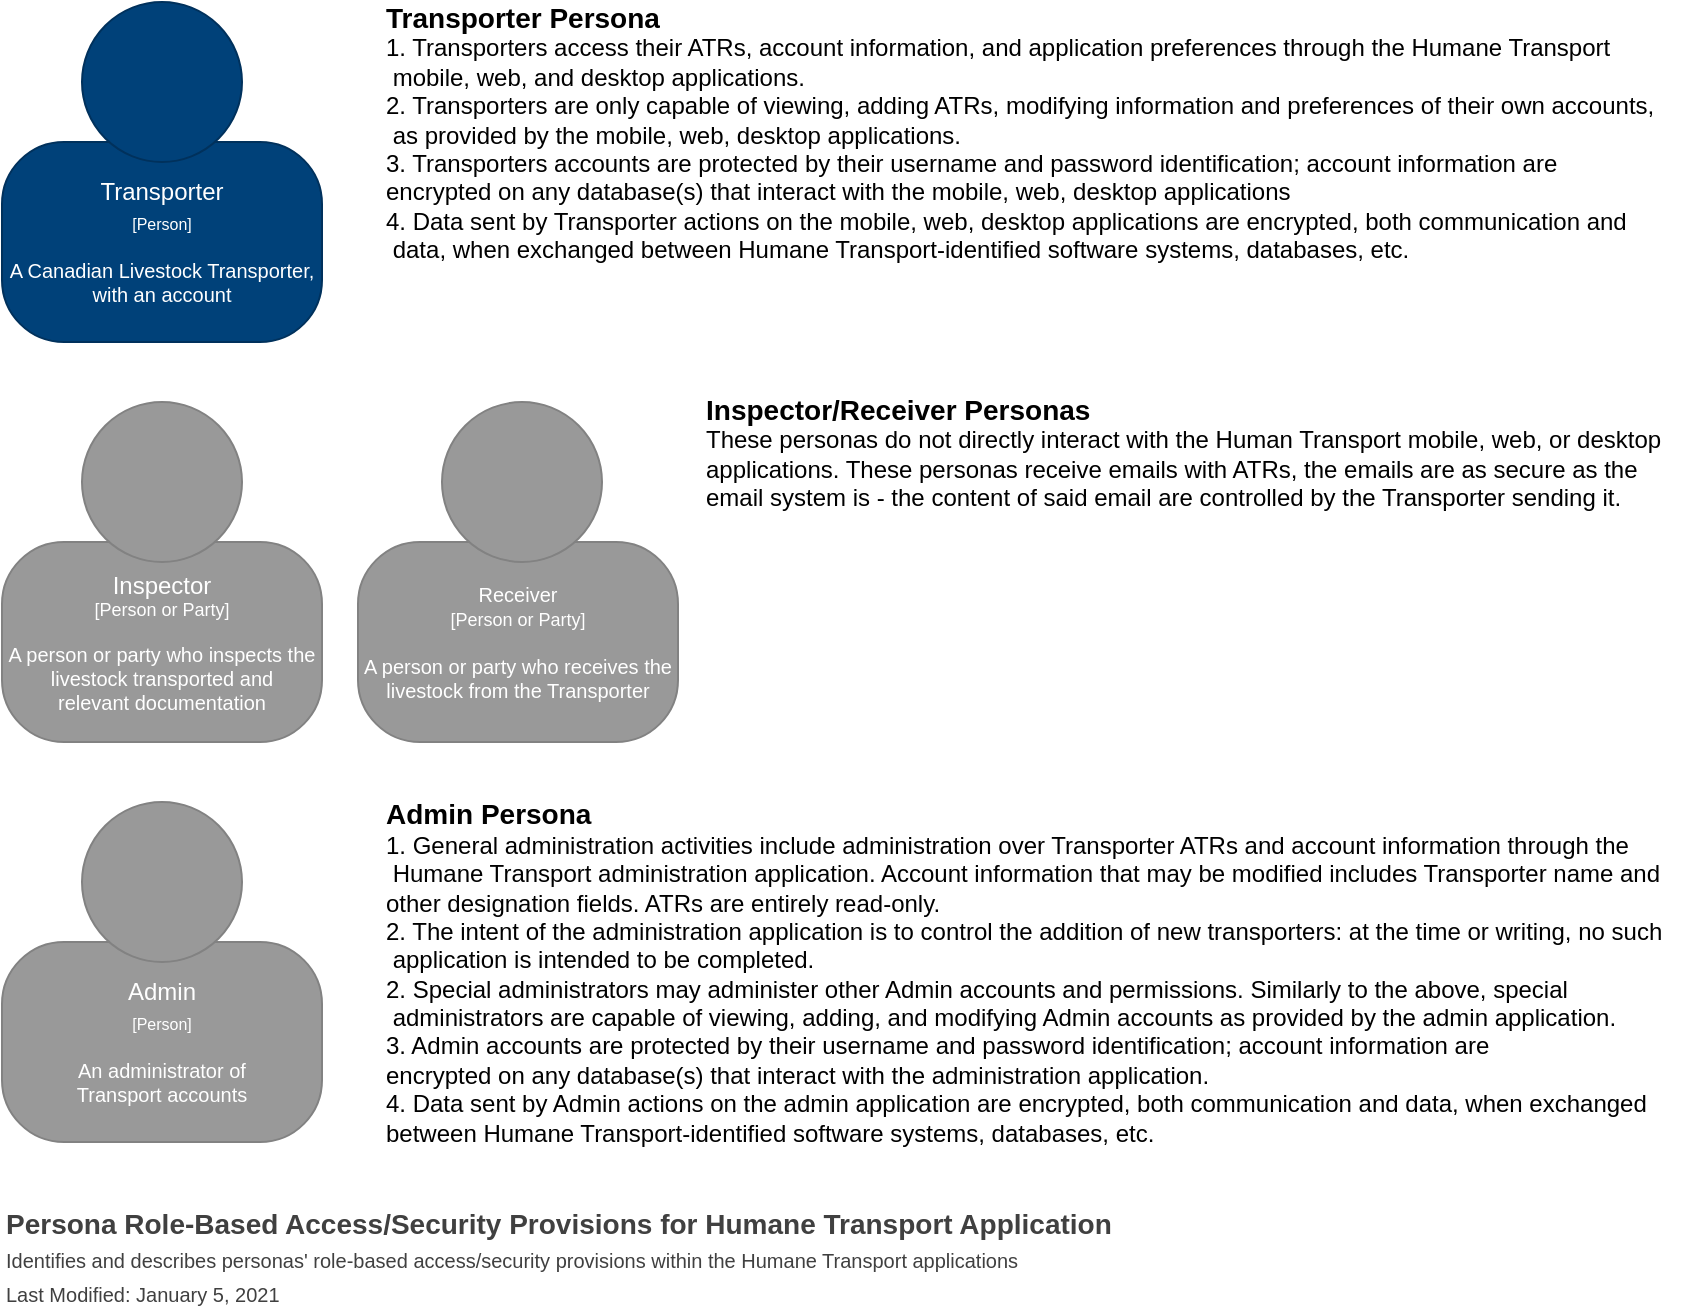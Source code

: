 <mxfile version="14.1.8" type="device"><diagram id="9paGZ2UxCixS4lXDDWue" name="Page-1"><mxGraphModel dx="946" dy="578" grid="1" gridSize="10" guides="1" tooltips="1" connect="1" arrows="1" fold="1" page="1" pageScale="1" pageWidth="850" pageHeight="1100" math="0" shadow="0"><root><mxCell id="0"/><mxCell id="1" parent="0"/><object label="" placeholders="1" instruction="edit data of the lower shape within the group" id="HGK0MBR4dB-B9MbtBnln-4"><mxCell style="group;resizable=0;" parent="1" vertex="1" connectable="0"><mxGeometry x="10" y="40" width="160" height="170" as="geometry"/></mxCell></object><object label="&lt;div&gt;&lt;font color=&quot;#ffffff&quot;&gt;Transporter&lt;br&gt;&lt;font style=&quot;font-size: 8px&quot;&gt;[Person]&lt;/font&gt;&lt;/font&gt;&lt;/div&gt;&lt;div style=&quot;font-size: 10px&quot;&gt;&lt;font color=&quot;#ffffff&quot; style=&quot;font-size: 10px&quot;&gt;&lt;span style=&quot;font-size: 8px&quot;&gt;&lt;br&gt;&lt;/span&gt;A Canadian Livestock Transporter,&lt;br&gt;with an account&lt;/font&gt;&lt;br&gt;&lt;/div&gt;" name="Actor Name" description="Description" placeholders="1" id="HGK0MBR4dB-B9MbtBnln-5"><mxCell style="rounded=1;whiteSpace=wrap;html=1;strokeColor=#00315C;fillColor=#004179;fontColor=#000000;arcSize=31;" parent="HGK0MBR4dB-B9MbtBnln-4" vertex="1"><mxGeometry y="70" width="160" height="100" as="geometry"/></mxCell></object><mxCell id="HGK0MBR4dB-B9MbtBnln-6" value="" style="ellipse;whiteSpace=wrap;html=1;aspect=fixed;strokeColor=#00315C;fillColor=#004179;fontColor=#000000;" parent="HGK0MBR4dB-B9MbtBnln-4" vertex="1"><mxGeometry x="40" width="80" height="80" as="geometry"/></mxCell><mxCell id="HGK0MBR4dB-B9MbtBnln-8" value="&lt;b&gt;&lt;font style=&quot;font-size: 14px&quot;&gt;Transporter Persona&lt;/font&gt;&lt;/b&gt;&lt;br&gt;1. Transporters access their ATRs, account information, and application preferences through the Humane Transport&lt;br&gt;&amp;nbsp;mobile, web, and desktop applications.&lt;br&gt;2. Transporters are only capable of viewing, adding ATRs, modifying information and preferences of their own accounts,&lt;br&gt;&amp;nbsp;as provided by the mobile, web, desktop applications.&lt;br&gt;3. Transporters accounts are protected by their username and password identification; account information are &lt;br&gt;encrypted on any database(s) that interact with the mobile, web, desktop applications&lt;br&gt;4. Data sent by Transporter actions on the mobile, web, desktop applications are encrypted, both communication and&lt;br&gt;&amp;nbsp;data, when exchanged between Humane Transport-identified software systems, databases, etc." style="text;html=1;align=left;verticalAlign=middle;resizable=0;points=[];autosize=1;" parent="1" vertex="1"><mxGeometry x="200" y="40" width="650" height="130" as="geometry"/></mxCell><object label="" placeholders="1" instruction="edit data of the lower shape within the group" id="HGK0MBR4dB-B9MbtBnln-9"><mxCell style="group;resizable=0;" parent="1" vertex="1" connectable="0"><mxGeometry x="10" y="240" width="160" height="170" as="geometry"/></mxCell></object><object label="&lt;div style=&quot;font-size: 9px&quot;&gt;&lt;font color=&quot;#ffffff&quot; style=&quot;font-size: 9px&quot;&gt;&lt;font style=&quot;font-size: 12px&quot;&gt;Inspector&lt;/font&gt;&lt;br&gt;&lt;span&gt;[Person or Party]&lt;/span&gt;&lt;br&gt;&lt;br&gt;&lt;/font&gt;&lt;/div&gt;&lt;div style=&quot;font-size: 10px&quot;&gt;&lt;font color=&quot;#ffffff&quot; style=&quot;font-size: 10px&quot;&gt;A person or party who inspects the&lt;br&gt;livestock transported and&lt;br&gt;relevant documentation&lt;/font&gt;&lt;br&gt;&lt;/div&gt;" name="External Actor Name" description="Description" placeholders="1" id="HGK0MBR4dB-B9MbtBnln-10"><mxCell style="rounded=1;whiteSpace=wrap;html=1;strokeColor=#828282;fillColor=#999999;fontColor=#000000;arcSize=31;" parent="HGK0MBR4dB-B9MbtBnln-9" vertex="1"><mxGeometry y="70" width="160" height="100" as="geometry"/></mxCell></object><mxCell id="HGK0MBR4dB-B9MbtBnln-11" value="" style="ellipse;whiteSpace=wrap;html=1;aspect=fixed;strokeColor=#828282;fillColor=#999999;fontColor=#000000;" parent="HGK0MBR4dB-B9MbtBnln-9" vertex="1"><mxGeometry x="40" width="80" height="80" as="geometry"/></mxCell><object label="" placeholders="1" instruction="edit data of the lower shape within the group" id="HGK0MBR4dB-B9MbtBnln-12"><mxCell style="group;resizable=0;" parent="1" vertex="1" connectable="0"><mxGeometry x="190" y="240" width="160" height="170" as="geometry"/></mxCell></object><object label="&lt;div style=&quot;font-size: 10px&quot;&gt;&lt;font color=&quot;#ffffff&quot; style=&quot;font-size: 10px&quot;&gt;&lt;span&gt;Receiver&lt;/span&gt;&lt;br&gt;&lt;span&gt;&lt;font style=&quot;font-size: 9px&quot;&gt;[Person or Party]&lt;/font&gt;&lt;/span&gt;&lt;br&gt;&lt;span&gt;&lt;br&gt;&lt;/span&gt;&lt;/font&gt;&lt;/div&gt;&lt;div style=&quot;font-size: 10px&quot;&gt;&lt;font color=&quot;#ffffff&quot; style=&quot;font-size: 10px&quot;&gt;&lt;span&gt;A person or party who receives the&lt;/span&gt;&lt;br&gt;&lt;span&gt;livestock from the Transporter&lt;/span&gt;&lt;/font&gt;&lt;br&gt;&lt;/div&gt;" name="External Actor Name" description="Description" placeholders="1" id="HGK0MBR4dB-B9MbtBnln-13"><mxCell style="rounded=1;whiteSpace=wrap;html=1;strokeColor=#828282;fillColor=#999999;fontColor=#000000;arcSize=31;" parent="HGK0MBR4dB-B9MbtBnln-12" vertex="1"><mxGeometry x="-2" y="70" width="160" height="100" as="geometry"/></mxCell></object><mxCell id="HGK0MBR4dB-B9MbtBnln-14" value="" style="ellipse;whiteSpace=wrap;html=1;aspect=fixed;strokeColor=#828282;fillColor=#999999;fontColor=#000000;" parent="HGK0MBR4dB-B9MbtBnln-12" vertex="1"><mxGeometry x="40" width="80" height="80" as="geometry"/></mxCell><object label="" placeholders="1" instruction="edit data of the lower shape within the group" id="HGK0MBR4dB-B9MbtBnln-15"><mxCell style="group;resizable=0;" parent="1" vertex="1" connectable="0"><mxGeometry x="10" y="440" width="160" height="170" as="geometry"/></mxCell></object><object label="&lt;div&gt;&lt;font color=&quot;#ffffff&quot;&gt;Admin&lt;br&gt;&lt;font style=&quot;font-size: 8px&quot;&gt;[Person]&lt;/font&gt;&lt;/font&gt;&lt;/div&gt;&lt;div style=&quot;font-size: 10px&quot;&gt;&lt;font color=&quot;#ffffff&quot; style=&quot;font-size: 10px&quot;&gt;&lt;span style=&quot;font-size: 8px&quot;&gt;&lt;br&gt;&lt;/span&gt;An administrator of&lt;br&gt;Transport accounts&lt;/font&gt;&lt;br&gt;&lt;/div&gt;" name="External Actor Name" description="Description" placeholders="1" id="HGK0MBR4dB-B9MbtBnln-16"><mxCell style="rounded=1;whiteSpace=wrap;html=1;strokeColor=#828282;fillColor=#999999;fontColor=#000000;arcSize=31;" parent="HGK0MBR4dB-B9MbtBnln-15" vertex="1"><mxGeometry y="70" width="160" height="100" as="geometry"/></mxCell></object><mxCell id="HGK0MBR4dB-B9MbtBnln-17" value="" style="ellipse;whiteSpace=wrap;html=1;aspect=fixed;strokeColor=#828282;fillColor=#999999;fontColor=#000000;" parent="HGK0MBR4dB-B9MbtBnln-15" vertex="1"><mxGeometry x="40" width="80" height="80" as="geometry"/></mxCell><mxCell id="oqYR-lY_Wim8xp-AOg2W-1" value="&lt;b&gt;&lt;font style=&quot;font-size: 14px&quot;&gt;Inspector/Receiver Personas&lt;/font&gt;&lt;/b&gt;&lt;br&gt;&lt;span&gt;These personas do not directly interact with the Human Transport mobile, web, or desktop &lt;br&gt;applications. These personas receive emails with ATRs, the emails are as secure as the &lt;br&gt;email system is - the content of said email are controlled by the Transporter sending it.&lt;br&gt;&lt;/span&gt;" style="text;html=1;align=left;verticalAlign=middle;resizable=0;points=[];autosize=1;" vertex="1" parent="1"><mxGeometry x="360" y="235" width="490" height="60" as="geometry"/></mxCell><mxCell id="oqYR-lY_Wim8xp-AOg2W-2" value="&lt;b&gt;&lt;font style=&quot;font-size: 14px&quot;&gt;Admin Persona&lt;/font&gt;&lt;/b&gt;&lt;br&gt;&lt;span&gt;1. General administration activities include administration over Transporter ATRs and account information through the&lt;br&gt;&amp;nbsp;Humane Transport administration&amp;nbsp;&lt;/span&gt;&lt;span&gt;application. Account information that may be modified includes Transporter name and &lt;br&gt;other designation fields. ATRs are entirely read-only.&lt;br&gt;&lt;/span&gt;2. The intent of the administration application is to control the addition of new transporters: at the time or writing, no such&lt;br&gt;&amp;nbsp;application is intended to be completed.&lt;br&gt;&lt;span&gt;2. Special administrators may administer other Admin accounts and permissions. Similarly to the above, special&lt;br&gt;&amp;nbsp;administrators are capable of viewing, adding, and modifying Admin accounts&lt;/span&gt;&lt;span&gt;&amp;nbsp;as provided by the admin application.&lt;/span&gt;&lt;br&gt;&lt;span&gt;3. Admin accounts are protected by their username and password identification; account information are&amp;nbsp;&lt;/span&gt;&lt;br&gt;&lt;span&gt;encrypted on any database(s) that interact with the administration application.&lt;/span&gt;&lt;br&gt;&lt;span&gt;4. Data sent by Admin actions on the admin application are encrypted, both communication and&amp;nbsp;&lt;/span&gt;&lt;span&gt;data, when exchanged &lt;br&gt;between Humane Transport-identified software systems, databases, etc.&lt;/span&gt;&lt;span&gt;&lt;br&gt;&lt;/span&gt;" style="text;html=1;align=left;verticalAlign=middle;resizable=0;points=[];autosize=1;" vertex="1" parent="1"><mxGeometry x="200" y="440" width="650" height="170" as="geometry"/></mxCell><object label="Persona Role-Based Access/Security Provisions for Humane Transport Application&lt;br style=&quot;font-size: 10px&quot;&gt;&lt;font size=&quot;1&quot;&gt;&lt;span style=&quot;font-weight: 400&quot;&gt;Identifies and describes personas' role-based access/security provisions within the Humane Transport applications&lt;br&gt;Last Modified: January 5, 2021&lt;br&gt;&lt;/span&gt;&lt;/font&gt;" placeholders="1" name="Diagram Name" description="Description" id="oqYR-lY_Wim8xp-AOg2W-3"><mxCell style="text;html=1;resizable=0;points=[];autosize=1;align=left;verticalAlign=top;spacingTop=-4;fontSize=14;fontColor=#404040;fontStyle=1" vertex="1" parent="1"><mxGeometry x="10" y="640" width="570" height="50" as="geometry"/></mxCell></object></root></mxGraphModel></diagram></mxfile>
